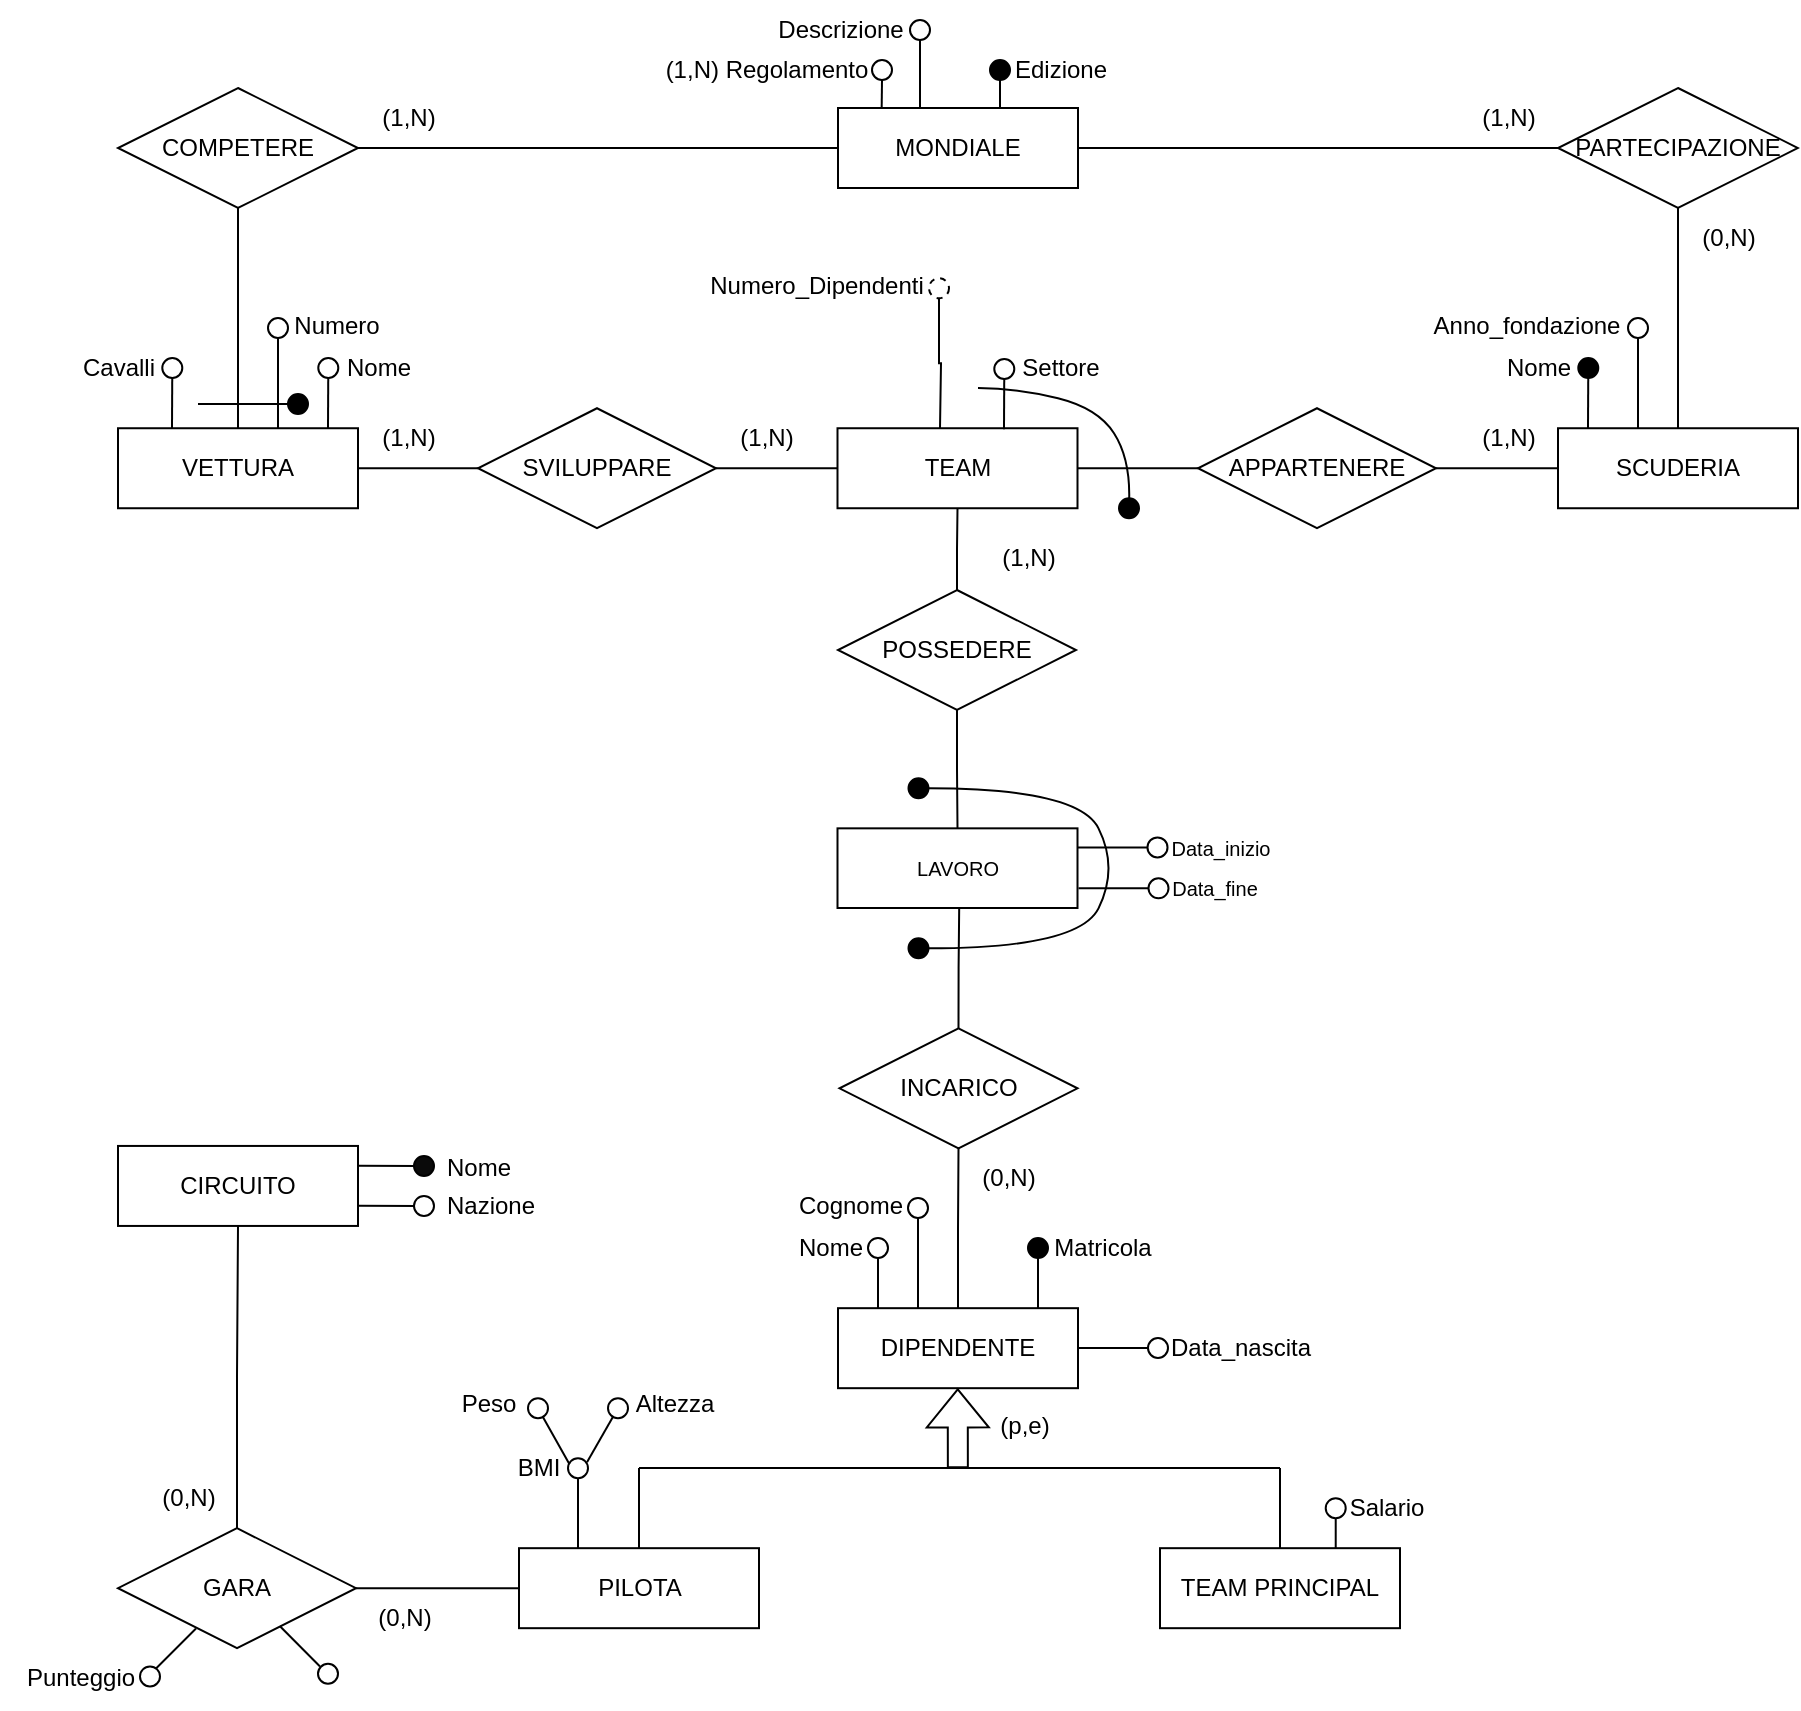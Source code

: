 <mxfile version="20.8.10" type="device"><diagram id="4FSDYyUPJSmBLNU-ZHvh" name="Pagina-1"><mxGraphModel dx="324" dy="1842" grid="1" gridSize="10" guides="1" tooltips="1" connect="1" arrows="1" fold="1" page="1" pageScale="1" pageWidth="827" pageHeight="1169" math="0" shadow="0"><root><mxCell id="0"/><mxCell id="1" parent="0"/><mxCell id="b6w7tJNYtQHp64_dghy6-26" value="DIPENDENTE" style="rounded=0;whiteSpace=wrap;html=1;" parent="1" vertex="1"><mxGeometry x="2000" y="600.09" width="120" height="40" as="geometry"/></mxCell><mxCell id="b6w7tJNYtQHp64_dghy6-27" value="" style="shape=flexArrow;endArrow=classic;html=1;rounded=0;strokeWidth=1;endSize=6;fillColor=#FFFFFF;" parent="1" edge="1"><mxGeometry x="0.2" y="-61" width="50" height="50" relative="1" as="geometry"><mxPoint x="2059.93" y="680.09" as="sourcePoint"/><mxPoint x="2059.87" y="640.21" as="targetPoint"/><mxPoint as="offset"/></mxGeometry></mxCell><mxCell id="b6w7tJNYtQHp64_dghy6-35" style="edgeStyle=orthogonalEdgeStyle;rounded=0;orthogonalLoop=1;jettySize=auto;html=1;endArrow=none;endFill=0;endSize=10;exitX=0.5;exitY=0;exitDx=0;exitDy=0;" parent="1" source="b6w7tJNYtQHp64_dghy6-29" edge="1"><mxGeometry relative="1" as="geometry"><mxPoint x="1900.5" y="679.97" as="targetPoint"/><mxPoint x="1900.5" y="709.97" as="sourcePoint"/></mxGeometry></mxCell><mxCell id="b6w7tJNYtQHp64_dghy6-29" value="PILOTA" style="rounded=0;whiteSpace=wrap;html=1;" parent="1" vertex="1"><mxGeometry x="1840.5" y="720.09" width="120" height="40" as="geometry"/></mxCell><mxCell id="b6w7tJNYtQHp64_dghy6-33" value="" style="endArrow=none;html=1;rounded=0;endSize=10;" parent="1" edge="1"><mxGeometry width="50" height="50" relative="1" as="geometry"><mxPoint x="1900.5" y="679.97" as="sourcePoint"/><mxPoint x="2221" y="680" as="targetPoint"/></mxGeometry></mxCell><mxCell id="b6w7tJNYtQHp64_dghy6-40" value="" style="endArrow=oval;html=1;rounded=0;endSize=10;endFill=1;" parent="1" edge="1"><mxGeometry width="50" height="50" relative="1" as="geometry"><mxPoint x="2100" y="600.09" as="sourcePoint"/><mxPoint x="2100" y="569.97" as="targetPoint"/></mxGeometry></mxCell><mxCell id="b6w7tJNYtQHp64_dghy6-42" value="" style="endArrow=oval;html=1;rounded=0;endSize=10;endFill=0;" parent="1" edge="1"><mxGeometry width="50" height="50" relative="1" as="geometry"><mxPoint x="2020.0" y="600.09" as="sourcePoint"/><mxPoint x="2020" y="569.97" as="targetPoint"/></mxGeometry></mxCell><mxCell id="b6w7tJNYtQHp64_dghy6-43" value="" style="endArrow=oval;html=1;rounded=0;endSize=10;endFill=0;" parent="1" edge="1"><mxGeometry width="50" height="50" relative="1" as="geometry"><mxPoint x="2040" y="600.09" as="sourcePoint"/><mxPoint x="2040" y="549.97" as="targetPoint"/></mxGeometry></mxCell><mxCell id="b6w7tJNYtQHp64_dghy6-46" value="Matricola" style="text;html=1;align=center;verticalAlign=middle;resizable=0;points=[];autosize=1;strokeColor=none;fillColor=none;" parent="1" vertex="1"><mxGeometry x="2097" y="554.97" width="70" height="30" as="geometry"/></mxCell><mxCell id="b6w7tJNYtQHp64_dghy6-47" value="Nome" style="text;html=1;align=center;verticalAlign=middle;resizable=0;points=[];autosize=1;strokeColor=none;fillColor=none;" parent="1" vertex="1"><mxGeometry x="1966" y="554.97" width="60" height="30" as="geometry"/></mxCell><mxCell id="b6w7tJNYtQHp64_dghy6-48" value="Cognome" style="text;html=1;align=center;verticalAlign=middle;resizable=0;points=[];autosize=1;strokeColor=none;fillColor=none;" parent="1" vertex="1"><mxGeometry x="1966" y="533.97" width="80" height="30" as="geometry"/></mxCell><mxCell id="b6w7tJNYtQHp64_dghy6-51" value="" style="endArrow=oval;html=1;rounded=0;endSize=10;endFill=0;" parent="1" edge="1"><mxGeometry width="50" height="50" relative="1" as="geometry"><mxPoint x="1870" y="720.09" as="sourcePoint"/><mxPoint x="1870" y="680.09" as="targetPoint"/></mxGeometry></mxCell><mxCell id="b6w7tJNYtQHp64_dghy6-70" value="Altezza" style="text;html=1;align=center;verticalAlign=middle;resizable=0;points=[];autosize=1;strokeColor=none;fillColor=none;" parent="1" vertex="1"><mxGeometry x="1887.5" y="633.09" width="60" height="30" as="geometry"/></mxCell><mxCell id="b6w7tJNYtQHp64_dghy6-71" value="Peso" style="text;html=1;align=center;verticalAlign=middle;resizable=0;points=[];autosize=1;strokeColor=none;fillColor=none;" parent="1" vertex="1"><mxGeometry x="1800" y="633.09" width="50" height="30" as="geometry"/></mxCell><mxCell id="b6w7tJNYtQHp64_dghy6-74" value="(p,e)" style="text;html=1;align=center;verticalAlign=middle;resizable=0;points=[];autosize=1;strokeColor=none;fillColor=none;" parent="1" vertex="1"><mxGeometry x="2068" y="644.09" width="50" height="30" as="geometry"/></mxCell><mxCell id="b6w7tJNYtQHp64_dghy6-77" value="MONDIALE" style="rounded=0;whiteSpace=wrap;html=1;" parent="1" vertex="1"><mxGeometry x="2000" width="120" height="40" as="geometry"/></mxCell><mxCell id="b6w7tJNYtQHp64_dghy6-78" value="Edizione" style="text;html=1;align=center;verticalAlign=middle;resizable=0;points=[];autosize=1;strokeColor=none;fillColor=none;" parent="1" vertex="1"><mxGeometry x="2076" y="-34" width="70" height="30" as="geometry"/></mxCell><mxCell id="b6w7tJNYtQHp64_dghy6-80" value="" style="ellipse;whiteSpace=wrap;html=1;" parent="1" vertex="1"><mxGeometry x="2017" y="-24" width="10" height="10" as="geometry"/></mxCell><mxCell id="b6w7tJNYtQHp64_dghy6-81" value="" style="endArrow=oval;html=1;rounded=0;endFill=1;endSize=10;" parent="1" edge="1"><mxGeometry x="-0.053" y="-9" width="50" height="50" relative="1" as="geometry"><mxPoint x="2081" y="-2.274e-13" as="sourcePoint"/><mxPoint x="2081" y="-19" as="targetPoint"/><mxPoint as="offset"/></mxGeometry></mxCell><mxCell id="b6w7tJNYtQHp64_dghy6-83" value="" style="endArrow=none;html=1;rounded=0;endFill=0;endSize=10;entryX=0.5;entryY=1;entryDx=0;entryDy=0;" parent="1" target="b6w7tJNYtQHp64_dghy6-80" edge="1"><mxGeometry x="1" y="-3" width="50" height="50" relative="1" as="geometry"><mxPoint x="2021.84" y="-2.274e-13" as="sourcePoint"/><mxPoint x="2022" y="-9" as="targetPoint"/><mxPoint as="offset"/></mxGeometry></mxCell><mxCell id="b6w7tJNYtQHp64_dghy6-84" value="" style="endArrow=oval;html=1;rounded=0;endFill=0;endSize=10;" parent="1" edge="1"><mxGeometry x="0.158" y="27" width="50" height="50" relative="1" as="geometry"><mxPoint x="2041" y="-2.274e-13" as="sourcePoint"/><mxPoint x="2041" y="-39" as="targetPoint"/><mxPoint as="offset"/></mxGeometry></mxCell><mxCell id="b6w7tJNYtQHp64_dghy6-85" value="(1,N) Regolamento" style="text;html=1;align=center;verticalAlign=middle;resizable=0;points=[];autosize=1;strokeColor=none;fillColor=none;" parent="1" vertex="1"><mxGeometry x="1904" y="-34" width="120" height="30" as="geometry"/></mxCell><mxCell id="b6w7tJNYtQHp64_dghy6-86" value="Descrizione" style="text;html=1;align=center;verticalAlign=middle;resizable=0;points=[];autosize=1;strokeColor=none;fillColor=none;" parent="1" vertex="1"><mxGeometry x="1956" y="-54" width="90" height="30" as="geometry"/></mxCell><mxCell id="b6w7tJNYtQHp64_dghy6-100" style="edgeStyle=orthogonalEdgeStyle;rounded=0;orthogonalLoop=1;jettySize=auto;html=1;exitX=0.25;exitY=0;exitDx=0;exitDy=0;endArrow=none;endFill=0;endSize=10;entryX=0.5;entryY=1;entryDx=0;entryDy=0;" parent="1" target="JhnW3ObM7j-GXk4GJcBW-22" edge="1"><mxGeometry relative="1" as="geometry"><mxPoint x="2050.548" y="90" as="targetPoint"/><mxPoint x="2051" y="160.12" as="sourcePoint"/></mxGeometry></mxCell><mxCell id="b6w7tJNYtQHp64_dghy6-120" style="edgeStyle=orthogonalEdgeStyle;rounded=0;orthogonalLoop=1;jettySize=auto;html=1;entryX=0;entryY=0.5;entryDx=0;entryDy=0;endArrow=none;endFill=0;endSize=10;" parent="1" source="b6w7tJNYtQHp64_dghy6-93" target="b6w7tJNYtQHp64_dghy6-116" edge="1"><mxGeometry relative="1" as="geometry"/></mxCell><mxCell id="b6w7tJNYtQHp64_dghy6-93" value="TEAM" style="rounded=0;whiteSpace=wrap;html=1;" parent="1" vertex="1"><mxGeometry x="1999.75" y="160.12" width="120" height="40" as="geometry"/></mxCell><mxCell id="b6w7tJNYtQHp64_dghy6-102" value="Numero_Dipendenti" style="text;html=1;align=center;verticalAlign=middle;resizable=0;points=[];autosize=1;strokeColor=none;fillColor=none;" parent="1" vertex="1"><mxGeometry x="1924" y="74.12" width="130" height="30" as="geometry"/></mxCell><mxCell id="b6w7tJNYtQHp64_dghy6-115" style="edgeStyle=orthogonalEdgeStyle;rounded=0;orthogonalLoop=1;jettySize=auto;html=1;entryX=0;entryY=0.5;entryDx=0;entryDy=0;endArrow=none;endFill=0;endSize=10;" parent="1" source="b6w7tJNYtQHp64_dghy6-103" target="b6w7tJNYtQHp64_dghy6-112" edge="1"><mxGeometry relative="1" as="geometry"/></mxCell><mxCell id="b6w7tJNYtQHp64_dghy6-127" style="edgeStyle=orthogonalEdgeStyle;rounded=0;orthogonalLoop=1;jettySize=auto;html=1;exitX=0.5;exitY=0;exitDx=0;exitDy=0;entryX=0.5;entryY=1;entryDx=0;entryDy=0;endArrow=none;endFill=0;endSize=10;" parent="1" source="b6w7tJNYtQHp64_dghy6-103" target="b6w7tJNYtQHp64_dghy6-126" edge="1"><mxGeometry relative="1" as="geometry"/></mxCell><mxCell id="JhnW3ObM7j-GXk4GJcBW-15" style="edgeStyle=orthogonalEdgeStyle;rounded=0;orthogonalLoop=1;jettySize=auto;html=1;exitX=0.75;exitY=0;exitDx=0;exitDy=0;endArrow=oval;endFill=0;endSize=10;" parent="1" edge="1"><mxGeometry relative="1" as="geometry"><mxPoint x="1745.143" y="130" as="targetPoint"/><mxPoint x="1745" y="160.12" as="sourcePoint"/></mxGeometry></mxCell><mxCell id="b6w7tJNYtQHp64_dghy6-103" value="VETTURA" style="rounded=0;whiteSpace=wrap;html=1;" parent="1" vertex="1"><mxGeometry x="1640" y="160.12" width="120" height="40" as="geometry"/></mxCell><mxCell id="b6w7tJNYtQHp64_dghy6-130" style="edgeStyle=orthogonalEdgeStyle;rounded=0;orthogonalLoop=1;jettySize=auto;html=1;exitX=0.5;exitY=0;exitDx=0;exitDy=0;entryX=0.5;entryY=1;entryDx=0;entryDy=0;endArrow=none;endFill=0;endSize=10;" parent="1" source="b6w7tJNYtQHp64_dghy6-105" target="b6w7tJNYtQHp64_dghy6-129" edge="1"><mxGeometry relative="1" as="geometry"/></mxCell><mxCell id="JhnW3ObM7j-GXk4GJcBW-1" style="edgeStyle=orthogonalEdgeStyle;rounded=0;orthogonalLoop=1;jettySize=auto;html=1;exitX=0;exitY=0.5;exitDx=0;exitDy=0;entryX=1;entryY=0.5;entryDx=0;entryDy=0;endArrow=none;endFill=0;" parent="1" source="b6w7tJNYtQHp64_dghy6-105" target="b6w7tJNYtQHp64_dghy6-116" edge="1"><mxGeometry relative="1" as="geometry"><Array as="points"><mxPoint x="2320" y="180"/><mxPoint x="2320" y="180"/></Array></mxGeometry></mxCell><mxCell id="b6w7tJNYtQHp64_dghy6-105" value="SCUDERIA" style="rounded=0;whiteSpace=wrap;html=1;" parent="1" vertex="1"><mxGeometry x="2360" y="160.12" width="120" height="40" as="geometry"/></mxCell><mxCell id="b6w7tJNYtQHp64_dghy6-114" style="edgeStyle=orthogonalEdgeStyle;rounded=0;orthogonalLoop=1;jettySize=auto;html=1;entryX=0;entryY=0.5;entryDx=0;entryDy=0;endArrow=none;endFill=0;endSize=10;exitX=1;exitY=0.5;exitDx=0;exitDy=0;" parent="1" source="b6w7tJNYtQHp64_dghy6-112" target="b6w7tJNYtQHp64_dghy6-93" edge="1"><mxGeometry relative="1" as="geometry"><Array as="points"><mxPoint x="1960" y="180"/><mxPoint x="1960" y="180"/></Array></mxGeometry></mxCell><mxCell id="b6w7tJNYtQHp64_dghy6-112" value="SVILUPPARE" style="rhombus;whiteSpace=wrap;html=1;fillColor=#FFFFFF;" parent="1" vertex="1"><mxGeometry x="1820" y="150.12" width="119" height="60" as="geometry"/></mxCell><mxCell id="b6w7tJNYtQHp64_dghy6-116" value="APPARTENERE" style="rhombus;whiteSpace=wrap;html=1;fillColor=#FFFFFF;" parent="1" vertex="1"><mxGeometry x="2180" y="150.12" width="119" height="60" as="geometry"/></mxCell><mxCell id="b6w7tJNYtQHp64_dghy6-128" style="edgeStyle=orthogonalEdgeStyle;rounded=0;orthogonalLoop=1;jettySize=auto;html=1;exitX=1;exitY=0.5;exitDx=0;exitDy=0;entryX=0;entryY=0.5;entryDx=0;entryDy=0;endArrow=none;endFill=0;endSize=10;" parent="1" source="b6w7tJNYtQHp64_dghy6-126" target="b6w7tJNYtQHp64_dghy6-77" edge="1"><mxGeometry relative="1" as="geometry"><mxPoint x="1994" y="16" as="targetPoint"/></mxGeometry></mxCell><mxCell id="b6w7tJNYtQHp64_dghy6-126" value="COMPETERE" style="rhombus;whiteSpace=wrap;html=1;fillColor=#FFFFFF;" parent="1" vertex="1"><mxGeometry x="1640" y="-10" width="120" height="60" as="geometry"/></mxCell><mxCell id="b6w7tJNYtQHp64_dghy6-131" style="edgeStyle=orthogonalEdgeStyle;rounded=0;orthogonalLoop=1;jettySize=auto;html=1;exitX=0;exitY=0.5;exitDx=0;exitDy=0;entryX=1;entryY=0.5;entryDx=0;entryDy=0;endArrow=none;endFill=0;endSize=10;" parent="1" source="b6w7tJNYtQHp64_dghy6-129" target="b6w7tJNYtQHp64_dghy6-77" edge="1"><mxGeometry relative="1" as="geometry"><mxPoint x="2114" y="16" as="targetPoint"/></mxGeometry></mxCell><mxCell id="b6w7tJNYtQHp64_dghy6-129" value="PARTECIPAZIONE" style="rhombus;whiteSpace=wrap;html=1;fillColor=#FFFFFF;" parent="1" vertex="1"><mxGeometry x="2360" y="-10" width="120" height="60" as="geometry"/></mxCell><mxCell id="b6w7tJNYtQHp64_dghy6-133" value="CIRCUITO" style="rounded=0;whiteSpace=wrap;html=1;" parent="1" vertex="1"><mxGeometry x="1640" y="518.97" width="120" height="40" as="geometry"/></mxCell><mxCell id="JhnW3ObM7j-GXk4GJcBW-7" value="(1,N)" style="text;html=1;align=center;verticalAlign=middle;resizable=0;points=[];autosize=1;strokeColor=none;fillColor=none;" parent="1" vertex="1"><mxGeometry x="1760" y="-10" width="50" height="30" as="geometry"/></mxCell><mxCell id="JhnW3ObM7j-GXk4GJcBW-8" value="(1,N)" style="text;html=1;align=center;verticalAlign=middle;resizable=0;points=[];autosize=1;strokeColor=none;fillColor=none;" parent="1" vertex="1"><mxGeometry x="1939" y="150.12" width="50" height="30" as="geometry"/></mxCell><mxCell id="JhnW3ObM7j-GXk4GJcBW-11" value="(0,N)" style="text;html=1;align=center;verticalAlign=middle;resizable=0;points=[];autosize=1;strokeColor=none;fillColor=none;" parent="1" vertex="1"><mxGeometry x="2420" y="50" width="50" height="30" as="geometry"/></mxCell><mxCell id="JhnW3ObM7j-GXk4GJcBW-12" value="(1,N)" style="text;html=1;align=center;verticalAlign=middle;resizable=0;points=[];autosize=1;strokeColor=none;fillColor=none;" parent="1" vertex="1"><mxGeometry x="2310" y="-10" width="50" height="30" as="geometry"/></mxCell><mxCell id="JhnW3ObM7j-GXk4GJcBW-16" value="Numero" style="text;html=1;align=center;verticalAlign=middle;resizable=0;points=[];autosize=1;strokeColor=none;fillColor=none;" parent="1" vertex="1"><mxGeometry x="1713.5" y="94" width="70" height="30" as="geometry"/></mxCell><mxCell id="JhnW3ObM7j-GXk4GJcBW-19" style="edgeStyle=orthogonalEdgeStyle;rounded=0;orthogonalLoop=1;jettySize=auto;html=1;exitX=0.75;exitY=0;exitDx=0;exitDy=0;endArrow=oval;endFill=0;endSize=10;" parent="1" edge="1"><mxGeometry x="-0.293" y="-7" relative="1" as="geometry"><mxPoint x="2083.143" y="130.5" as="targetPoint"/><mxPoint x="2083" y="160.62" as="sourcePoint"/><mxPoint as="offset"/></mxGeometry></mxCell><mxCell id="JhnW3ObM7j-GXk4GJcBW-20" value="Settore" style="text;html=1;align=center;verticalAlign=middle;resizable=0;points=[];autosize=1;strokeColor=none;fillColor=none;" parent="1" vertex="1"><mxGeometry x="2081" y="115.12" width="60" height="30" as="geometry"/></mxCell><mxCell id="JhnW3ObM7j-GXk4GJcBW-22" value="" style="ellipse;whiteSpace=wrap;html=1;aspect=fixed;dashed=1;" parent="1" vertex="1"><mxGeometry x="2045.5" y="85.12" width="10" height="10" as="geometry"/></mxCell><mxCell id="JhnW3ObM7j-GXk4GJcBW-23" value="(1,N)" style="text;html=1;align=center;verticalAlign=middle;resizable=0;points=[];autosize=1;strokeColor=none;fillColor=none;" parent="1" vertex="1"><mxGeometry x="2310" y="150.12" width="50" height="30" as="geometry"/></mxCell><mxCell id="JhnW3ObM7j-GXk4GJcBW-35" style="edgeStyle=orthogonalEdgeStyle;rounded=0;orthogonalLoop=1;jettySize=auto;html=1;exitX=0.75;exitY=0;exitDx=0;exitDy=0;endArrow=oval;endFill=1;endSize=10;targetPerimeterSpacing=-1;" parent="1" edge="1"><mxGeometry x="-0.293" y="-7" relative="1" as="geometry"><mxPoint x="2375.143" y="130" as="targetPoint"/><mxPoint x="2375" y="160.12" as="sourcePoint"/><mxPoint as="offset"/></mxGeometry></mxCell><mxCell id="JhnW3ObM7j-GXk4GJcBW-36" value="Nome" style="text;html=1;align=center;verticalAlign=middle;resizable=0;points=[];autosize=1;strokeColor=none;fillColor=none;" parent="1" vertex="1"><mxGeometry x="2320" y="115.12" width="60" height="30" as="geometry"/></mxCell><mxCell id="JhnW3ObM7j-GXk4GJcBW-39" value="" style="endArrow=oval;html=1;rounded=0;endFill=0;endSize=10;" parent="1" edge="1"><mxGeometry x="-0.543" y="-12" width="50" height="50" relative="1" as="geometry"><mxPoint x="2400" y="160" as="sourcePoint"/><mxPoint x="2400" y="110" as="targetPoint"/><mxPoint as="offset"/></mxGeometry></mxCell><mxCell id="JhnW3ObM7j-GXk4GJcBW-40" value="Anno_fondazione" style="text;html=1;align=center;verticalAlign=middle;resizable=0;points=[];autosize=1;strokeColor=none;fillColor=none;dashed=1;" parent="1" vertex="1"><mxGeometry x="2284" y="94" width="120" height="30" as="geometry"/></mxCell><mxCell id="JhnW3ObM7j-GXk4GJcBW-68" style="edgeStyle=elbowEdgeStyle;rounded=0;jumpStyle=arc;orthogonalLoop=1;jettySize=auto;html=1;exitX=0.5;exitY=0;exitDx=0;exitDy=0;endArrow=none;endFill=0;endSize=10;targetPerimeterSpacing=-1;" parent="1" source="JhnW3ObM7j-GXk4GJcBW-63" edge="1"><mxGeometry relative="1" as="geometry"><mxPoint x="2221" y="680" as="targetPoint"/></mxGeometry></mxCell><mxCell id="AHedRsSP5y0yjRTxq1AX-67" style="edgeStyle=orthogonalEdgeStyle;rounded=0;orthogonalLoop=1;jettySize=auto;html=1;entryX=0.5;entryY=1;entryDx=0;entryDy=0;fontSize=10;startArrow=none;startFill=0;endArrow=none;endFill=0;startSize=10;endSize=10;targetPerimeterSpacing=0;exitX=0.5;exitY=0;exitDx=0;exitDy=0;" parent="1" source="b6w7tJNYtQHp64_dghy6-26" target="AHedRsSP5y0yjRTxq1AX-66" edge="1"><mxGeometry relative="1" as="geometry"/></mxCell><mxCell id="JhnW3ObM7j-GXk4GJcBW-63" value="TEAM PRINCIPAL" style="rounded=0;whiteSpace=wrap;html=1;" parent="1" vertex="1"><mxGeometry x="2161" y="720.09" width="120" height="40" as="geometry"/></mxCell><mxCell id="JhnW3ObM7j-GXk4GJcBW-64" value="" style="endArrow=oval;html=1;rounded=0;endSize=10;endFill=0;" parent="1" edge="1"><mxGeometry width="50" height="50" relative="1" as="geometry"><mxPoint x="2248.86" y="720.09" as="sourcePoint"/><mxPoint x="2248.86" y="700.09" as="targetPoint"/></mxGeometry></mxCell><mxCell id="JhnW3ObM7j-GXk4GJcBW-67" value="Salario" style="text;html=1;align=center;verticalAlign=middle;resizable=0;points=[];autosize=1;strokeColor=none;fillColor=none;" parent="1" vertex="1"><mxGeometry x="2244" y="685.21" width="60" height="30" as="geometry"/></mxCell><mxCell id="JhnW3ObM7j-GXk4GJcBW-75" value="(0,N)" style="text;html=1;align=center;verticalAlign=middle;resizable=0;points=[];autosize=1;strokeColor=none;fillColor=none;" parent="1" vertex="1"><mxGeometry x="2060" y="520.14" width="50" height="30" as="geometry"/></mxCell><mxCell id="JhnW3ObM7j-GXk4GJcBW-76" value="(1,N)" style="text;html=1;align=center;verticalAlign=middle;resizable=0;points=[];autosize=1;strokeColor=none;fillColor=none;" parent="1" vertex="1"><mxGeometry x="2070" y="210.12" width="50" height="30" as="geometry"/></mxCell><mxCell id="AHedRsSP5y0yjRTxq1AX-19" value="" style="endArrow=none;html=1;rounded=0;exitX=0;exitY=0.25;exitDx=0;exitDy=0;" parent="1" edge="1"><mxGeometry width="50" height="50" relative="1" as="geometry"><mxPoint x="1790" y="528.97" as="sourcePoint"/><mxPoint x="1760" y="528.85" as="targetPoint"/></mxGeometry></mxCell><mxCell id="AHedRsSP5y0yjRTxq1AX-20" value="" style="ellipse;whiteSpace=wrap;html=1;fillColor=#0A0A0A;" parent="1" vertex="1"><mxGeometry x="1788" y="523.97" width="10" height="10" as="geometry"/></mxCell><mxCell id="AHedRsSP5y0yjRTxq1AX-21" value="Nome" style="text;html=1;align=center;verticalAlign=middle;resizable=0;points=[];autosize=1;strokeColor=none;fillColor=none;" parent="1" vertex="1"><mxGeometry x="1789.5" y="514.97" width="60" height="30" as="geometry"/></mxCell><mxCell id="AHedRsSP5y0yjRTxq1AX-24" value="" style="endArrow=none;html=1;rounded=0;exitX=0;exitY=0.25;exitDx=0;exitDy=0;" parent="1" edge="1"><mxGeometry width="50" height="50" relative="1" as="geometry"><mxPoint x="1790" y="548.97" as="sourcePoint"/><mxPoint x="1760" y="548.85" as="targetPoint"/></mxGeometry></mxCell><mxCell id="AHedRsSP5y0yjRTxq1AX-25" value="" style="ellipse;whiteSpace=wrap;html=1;" parent="1" vertex="1"><mxGeometry x="1788" y="543.97" width="10" height="10" as="geometry"/></mxCell><mxCell id="AHedRsSP5y0yjRTxq1AX-59" value="LAVORO" style="rounded=0;whiteSpace=wrap;html=1;fontSize=10;" parent="1" vertex="1"><mxGeometry x="1999.75" y="360.17" width="120" height="39.83" as="geometry"/></mxCell><mxCell id="AHedRsSP5y0yjRTxq1AX-62" value="" style="endArrow=oval;html=1;rounded=0;fontSize=10;startSize=10;endSize=10;targetPerimeterSpacing=0;endFill=0;" parent="1" edge="1"><mxGeometry width="50" height="50" relative="1" as="geometry"><mxPoint x="2119.75" y="369.7" as="sourcePoint"/><mxPoint x="2159.75" y="369.7" as="targetPoint"/></mxGeometry></mxCell><mxCell id="AHedRsSP5y0yjRTxq1AX-63" value="Data_inizio" style="text;html=1;align=center;verticalAlign=middle;resizable=0;points=[];autosize=1;strokeColor=none;fillColor=none;fontSize=10;" parent="1" vertex="1"><mxGeometry x="2156.25" y="355.34" width="70" height="30" as="geometry"/></mxCell><mxCell id="AHedRsSP5y0yjRTxq1AX-73" style="edgeStyle=orthogonalEdgeStyle;rounded=0;orthogonalLoop=1;jettySize=auto;html=1;exitX=0.5;exitY=0;exitDx=0;exitDy=0;fontSize=10;startArrow=none;startFill=0;endArrow=none;endFill=0;startSize=10;endSize=10;targetPerimeterSpacing=0;entryX=0.5;entryY=1;entryDx=0;entryDy=0;" parent="1" source="AHedRsSP5y0yjRTxq1AX-65" target="b6w7tJNYtQHp64_dghy6-93" edge="1"><mxGeometry relative="1" as="geometry"/></mxCell><mxCell id="fnH1hNwRAnF3eIQvjJ54-8" style="edgeStyle=orthogonalEdgeStyle;rounded=0;orthogonalLoop=1;jettySize=auto;html=1;exitX=0.5;exitY=1;exitDx=0;exitDy=0;entryX=0.5;entryY=0;entryDx=0;entryDy=0;endArrow=none;endFill=0;endSize=10;" parent="1" source="AHedRsSP5y0yjRTxq1AX-65" target="AHedRsSP5y0yjRTxq1AX-59" edge="1"><mxGeometry relative="1" as="geometry"/></mxCell><mxCell id="AHedRsSP5y0yjRTxq1AX-65" value="POSSEDERE" style="rhombus;whiteSpace=wrap;html=1;fillColor=#FFFFFF;" parent="1" vertex="1"><mxGeometry x="2000" y="241" width="119" height="60" as="geometry"/></mxCell><mxCell id="AHedRsSP5y0yjRTxq1AX-74" value="" style="curved=1;endArrow=oval;html=1;rounded=0;fontSize=10;startSize=10;endSize=10;targetPerimeterSpacing=0;endFill=1;startArrow=oval;startFill=1;" parent="1" edge="1"><mxGeometry width="50" height="50" relative="1" as="geometry"><mxPoint x="2040.25" y="420.17" as="sourcePoint"/><mxPoint x="2040.25" y="340.17" as="targetPoint"/><Array as="points"><mxPoint x="2120.25" y="420.17"/><mxPoint x="2140.25" y="380.17"/><mxPoint x="2120.25" y="340.17"/></Array></mxGeometry></mxCell><mxCell id="AHedRsSP5y0yjRTxq1AX-76" value="" style="endArrow=oval;html=1;rounded=0;fontSize=10;startSize=10;endSize=10;targetPerimeterSpacing=0;startArrow=none;startFill=0;endFill=1;" parent="1" edge="1"><mxGeometry width="50" height="50" relative="1" as="geometry"><mxPoint x="1680" y="148" as="sourcePoint"/><mxPoint x="1730" y="148" as="targetPoint"/></mxGeometry></mxCell><mxCell id="AHedRsSP5y0yjRTxq1AX-79" value="" style="endArrow=oval;html=1;rounded=0;fontSize=10;startSize=10;endSize=10;endFill=0;" parent="1" edge="1"><mxGeometry width="50" height="50" relative="1" as="geometry"><mxPoint x="2120.25" y="390.17" as="sourcePoint"/><mxPoint x="2160.25" y="390.17" as="targetPoint"/></mxGeometry></mxCell><mxCell id="AHedRsSP5y0yjRTxq1AX-89" value="Data_fine" style="text;html=1;align=center;verticalAlign=middle;resizable=0;points=[];autosize=1;strokeColor=none;fillColor=none;fontSize=10;" parent="1" vertex="1"><mxGeometry x="2153.25" y="375.34" width="70" height="30" as="geometry"/></mxCell><mxCell id="fnH1hNwRAnF3eIQvjJ54-9" style="edgeStyle=orthogonalEdgeStyle;rounded=0;orthogonalLoop=1;jettySize=auto;html=1;exitX=0.5;exitY=0;exitDx=0;exitDy=0;entryX=0.507;entryY=1.005;entryDx=0;entryDy=0;endArrow=none;endFill=0;endSize=10;entryPerimeter=0;" parent="1" source="AHedRsSP5y0yjRTxq1AX-66" target="AHedRsSP5y0yjRTxq1AX-59" edge="1"><mxGeometry relative="1" as="geometry"/></mxCell><mxCell id="AHedRsSP5y0yjRTxq1AX-66" value="INCARICO" style="rhombus;whiteSpace=wrap;html=1;fillColor=#FFFFFF;" parent="1" vertex="1"><mxGeometry x="2000.75" y="460.14" width="119" height="60" as="geometry"/></mxCell><mxCell id="fnH1hNwRAnF3eIQvjJ54-12" value="" style="endArrow=oval;html=1;rounded=0;endSize=10;endFill=0;" parent="1" edge="1"><mxGeometry width="50" height="50" relative="1" as="geometry"><mxPoint x="2119.68" y="619.99" as="sourcePoint"/><mxPoint x="2160" y="620" as="targetPoint"/></mxGeometry></mxCell><mxCell id="fnH1hNwRAnF3eIQvjJ54-13" value="Data_nascita" style="text;html=1;align=center;verticalAlign=middle;resizable=0;points=[];autosize=1;strokeColor=none;fillColor=none;" parent="1" vertex="1"><mxGeometry x="2156" y="605.09" width="90" height="30" as="geometry"/></mxCell><mxCell id="fnH1hNwRAnF3eIQvjJ54-14" value="BMI" style="text;html=1;align=center;verticalAlign=middle;resizable=0;points=[];autosize=1;strokeColor=none;fillColor=none;" parent="1" vertex="1"><mxGeometry x="1830" y="665.09" width="40" height="30" as="geometry"/></mxCell><mxCell id="fnH1hNwRAnF3eIQvjJ54-15" value="" style="endArrow=oval;html=1;rounded=0;endSize=10;endFill=0;startSize=10;" parent="1" edge="1"><mxGeometry width="50" height="50" relative="1" as="geometry"><mxPoint x="1874.5" y="677.09" as="sourcePoint"/><mxPoint x="1890" y="650.09" as="targetPoint"/></mxGeometry></mxCell><mxCell id="fnH1hNwRAnF3eIQvjJ54-16" value="" style="endArrow=oval;html=1;rounded=0;endSize=10;endFill=0;" parent="1" edge="1"><mxGeometry width="50" height="50" relative="1" as="geometry"><mxPoint x="1865.75" y="678.09" as="sourcePoint"/><mxPoint x="1850" y="650.09" as="targetPoint"/></mxGeometry></mxCell><mxCell id="fnH1hNwRAnF3eIQvjJ54-20" style="edgeStyle=orthogonalEdgeStyle;rounded=0;orthogonalLoop=1;jettySize=auto;html=1;exitX=0.75;exitY=0;exitDx=0;exitDy=0;endArrow=oval;endFill=0;endSize=10;" parent="1" edge="1"><mxGeometry relative="1" as="geometry"><mxPoint x="1667.143" y="130" as="targetPoint"/><mxPoint x="1667" y="160.12" as="sourcePoint"/></mxGeometry></mxCell><mxCell id="fnH1hNwRAnF3eIQvjJ54-21" value="Cavalli" style="text;html=1;align=center;verticalAlign=middle;resizable=0;points=[];autosize=1;strokeColor=none;fillColor=none;" parent="1" vertex="1"><mxGeometry x="1610" y="115.12" width="60" height="30" as="geometry"/></mxCell><mxCell id="fnH1hNwRAnF3eIQvjJ54-37" value="(0,N)" style="text;html=1;align=center;verticalAlign=middle;resizable=0;points=[];autosize=1;strokeColor=none;fillColor=none;" parent="1" vertex="1"><mxGeometry x="1758" y="740.09" width="50" height="30" as="geometry"/></mxCell><mxCell id="fnH1hNwRAnF3eIQvjJ54-49" style="edgeStyle=orthogonalEdgeStyle;rounded=0;orthogonalLoop=1;jettySize=auto;html=1;endArrow=oval;endFill=0;endSize=10;" parent="1" edge="1"><mxGeometry relative="1" as="geometry"><mxPoint x="1720" y="110" as="targetPoint"/><mxPoint x="1720" y="160" as="sourcePoint"/></mxGeometry></mxCell><mxCell id="fnH1hNwRAnF3eIQvjJ54-50" value="Nome" style="text;html=1;align=center;verticalAlign=middle;resizable=0;points=[];autosize=1;strokeColor=none;fillColor=none;" parent="1" vertex="1"><mxGeometry x="1740" y="115.12" width="60" height="30" as="geometry"/></mxCell><mxCell id="fnH1hNwRAnF3eIQvjJ54-52" value="" style="curved=1;endArrow=oval;html=1;rounded=0;endFill=1;endSize=10;" parent="1" edge="1"><mxGeometry x="-1" y="-41" width="50" height="50" relative="1" as="geometry"><mxPoint x="2070" y="140" as="sourcePoint"/><mxPoint x="2145.5" y="200.12" as="targetPoint"/><Array as="points"><mxPoint x="2090" y="140.12"/><mxPoint x="2130" y="150.12"/><mxPoint x="2146" y="175.06"/><mxPoint x="2145.5" y="200.12"/></Array><mxPoint x="-39" y="-24" as="offset"/></mxGeometry></mxCell><mxCell id="fnH1hNwRAnF3eIQvjJ54-55" style="edgeStyle=orthogonalEdgeStyle;rounded=0;orthogonalLoop=1;jettySize=auto;html=1;exitX=1;exitY=0.5;exitDx=0;exitDy=0;entryX=0;entryY=0.5;entryDx=0;entryDy=0;startArrow=none;startFill=0;endArrow=none;endFill=0;startSize=10;endSize=10;targetPerimeterSpacing=0;" parent="1" source="fnH1hNwRAnF3eIQvjJ54-54" target="b6w7tJNYtQHp64_dghy6-29" edge="1"><mxGeometry relative="1" as="geometry"/></mxCell><mxCell id="fnH1hNwRAnF3eIQvjJ54-56" style="edgeStyle=orthogonalEdgeStyle;rounded=0;orthogonalLoop=1;jettySize=auto;html=1;exitX=0.5;exitY=0;exitDx=0;exitDy=0;entryX=0.5;entryY=1;entryDx=0;entryDy=0;startArrow=none;startFill=0;endArrow=none;endFill=0;startSize=10;endSize=10;targetPerimeterSpacing=0;" parent="1" source="fnH1hNwRAnF3eIQvjJ54-54" target="b6w7tJNYtQHp64_dghy6-133" edge="1"><mxGeometry relative="1" as="geometry"/></mxCell><mxCell id="fnH1hNwRAnF3eIQvjJ54-54" value="GARA" style="rhombus;whiteSpace=wrap;html=1;fillColor=#FFFFFF;" parent="1" vertex="1"><mxGeometry x="1640" y="710.09" width="119" height="60" as="geometry"/></mxCell><mxCell id="fnH1hNwRAnF3eIQvjJ54-57" value="(0,N)" style="text;html=1;align=center;verticalAlign=middle;resizable=0;points=[];autosize=1;strokeColor=none;fillColor=none;" parent="1" vertex="1"><mxGeometry x="1650" y="680.09" width="50" height="30" as="geometry"/></mxCell><mxCell id="fnH1hNwRAnF3eIQvjJ54-61" value="" style="endArrow=none;html=1;rounded=0;exitX=0;exitY=0.25;exitDx=0;exitDy=0;" parent="1" edge="1"><mxGeometry width="50" height="50" relative="1" as="geometry"><mxPoint x="1741" y="779.21" as="sourcePoint"/><mxPoint x="1721" y="759.09" as="targetPoint"/></mxGeometry></mxCell><mxCell id="fnH1hNwRAnF3eIQvjJ54-62" value="" style="ellipse;whiteSpace=wrap;html=1;" parent="1" vertex="1"><mxGeometry x="1740" y="777.88" width="10" height="10" as="geometry"/></mxCell><mxCell id="snoEVnopIYX8rC2t65_O-1" value="Punteggio" style="text;html=1;align=center;verticalAlign=middle;resizable=0;points=[];autosize=1;strokeColor=none;fillColor=none;" parent="1" vertex="1"><mxGeometry x="1581" y="770.09" width="80" height="30" as="geometry"/></mxCell><mxCell id="snoEVnopIYX8rC2t65_O-2" value="" style="endArrow=none;html=1;rounded=0;" parent="1" edge="1"><mxGeometry width="50" height="50" relative="1" as="geometry"><mxPoint x="1659" y="780.21" as="sourcePoint"/><mxPoint x="1679" y="760.21" as="targetPoint"/></mxGeometry></mxCell><mxCell id="snoEVnopIYX8rC2t65_O-3" value="" style="ellipse;whiteSpace=wrap;html=1;" parent="1" vertex="1"><mxGeometry x="1651" y="779.21" width="10" height="10" as="geometry"/></mxCell><mxCell id="snoEVnopIYX8rC2t65_O-4" value="(1,N)" style="text;html=1;align=center;verticalAlign=middle;resizable=0;points=[];autosize=1;strokeColor=none;fillColor=none;" parent="1" vertex="1"><mxGeometry x="1760" y="150.12" width="50" height="30" as="geometry"/></mxCell><mxCell id="BPvMQQ-xEdh3dQ2X7p7Z-1" value="Nazione" style="text;html=1;align=center;verticalAlign=middle;resizable=0;points=[];autosize=1;strokeColor=none;fillColor=none;" parent="1" vertex="1"><mxGeometry x="1790.5" y="533.97" width="70" height="30" as="geometry"/></mxCell></root></mxGraphModel></diagram></mxfile>